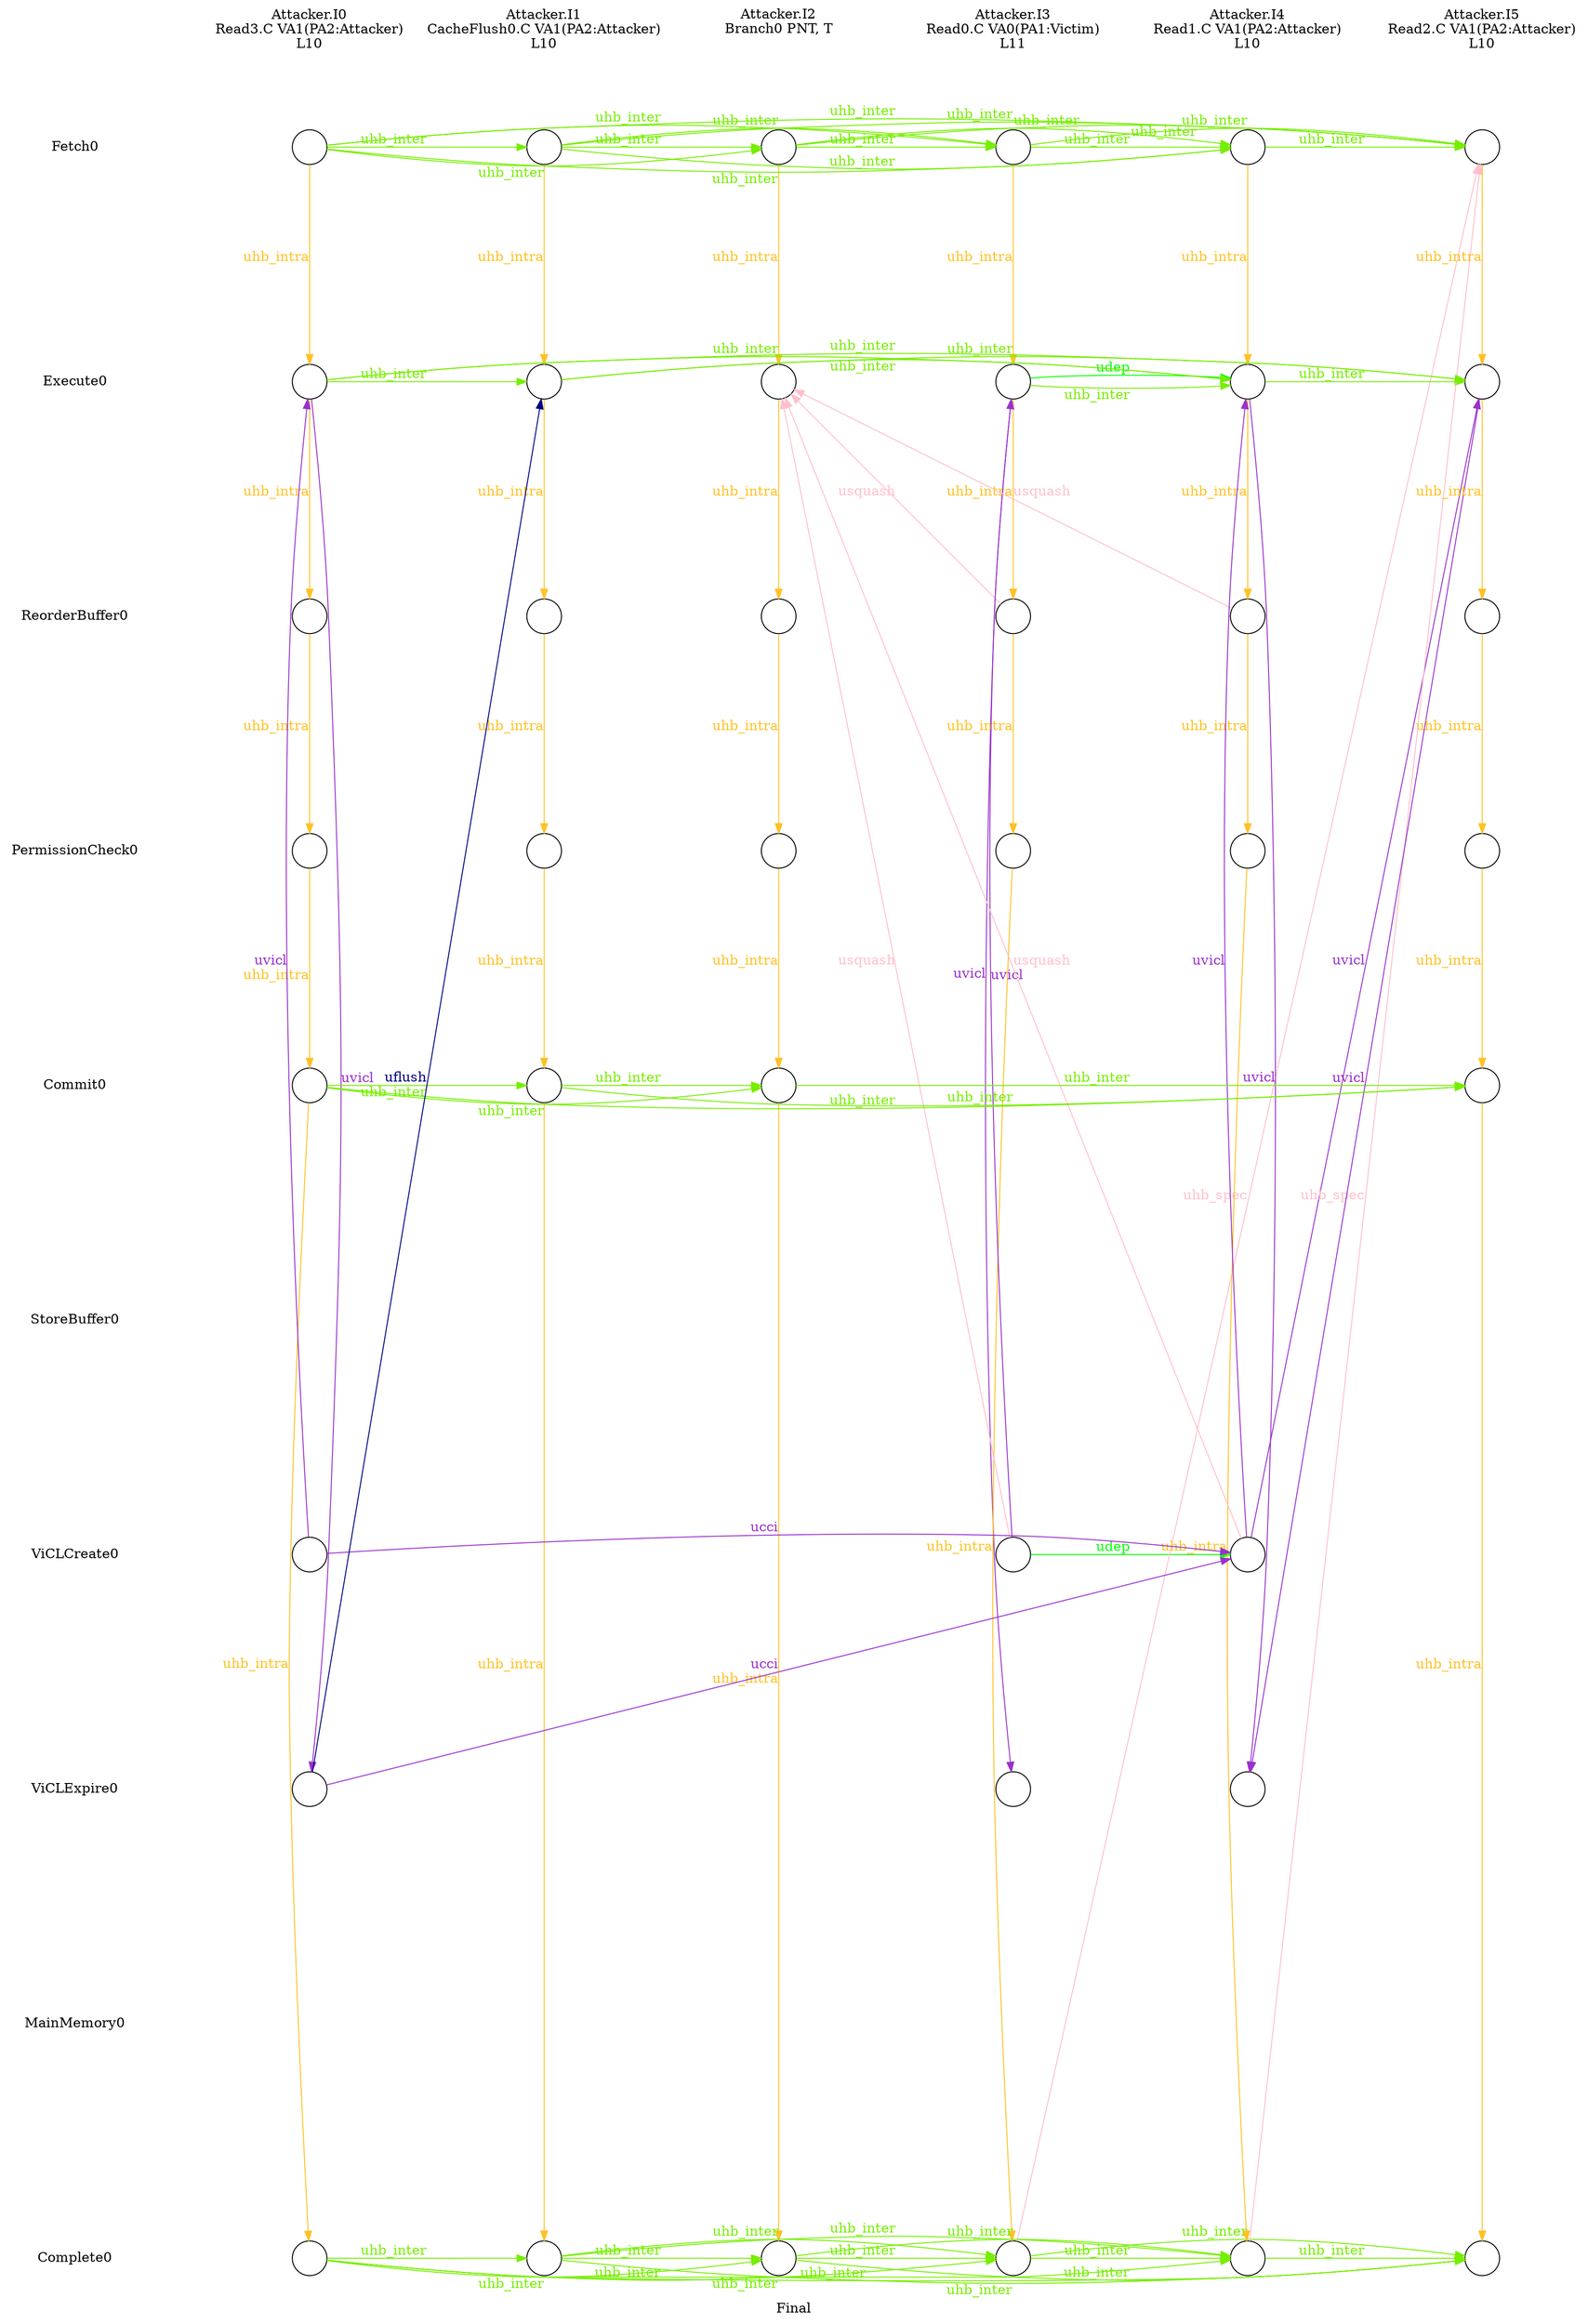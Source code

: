 digraph G {
	layout=neato;
	overlap=scale;
	splines=true;
	label="Final";
	n0_0_label [label="Attacker.I0\nRead3.C VA1(PA2:Attacker)\nL10\n";pos="1,0.5!";shape=none];
	n1_0_label [label="Attacker.I1\nCacheFlush0.C VA1(PA2:Attacker)\nL10\n";pos="2,0.5!";shape=none];
	n2_0_label [label="Attacker.I2\nBranch0 PNT, T\n\n";pos="3,0.5!";shape=none];
	n3_0_label [label="Attacker.I3\nRead0.C VA0(PA1:Victim)\nL11\n";pos="4,0.5!";shape=none];
	n4_0_label [label="Attacker.I4\nRead1.C VA1(PA2:Attacker)\nL10\n";pos="5,0.5!";shape=none];
	n5_0_label [label="Attacker.I5\nRead2.C VA1(PA2:Attacker)\nL10\n";pos="6,0.5!";shape=none];
	l0_6_label [label="ViCLCreate0";pos="0,-6!";shape=none];
	l0_3_label [label="PermissionCheck0";pos="0,-3!";shape=none];
	l0_4_label [label="Commit0";pos="0,-4!";shape=none];
	l0_5_label [label="StoreBuffer0";pos="0,-5!";shape=none];
	l0_8_label [label="MainMemory0";pos="0,-8!";shape=none];
	l0_2_label [label="ReorderBuffer0";pos="0,-2!";shape=none];
	l0_9_label [label="Complete0";pos="0,-9!";shape=none];
	l0_1_label [label="Execute0";pos="0,-1!";shape=none];
	l0_7_label [label="ViCLExpire0";pos="0,-7!";shape=none];
	l0_0_label [label="Fetch0";pos="0,-0!";shape=none];
	n3_0_0_0_Read0_at_0_0 [shape=circle;label="";pos="4,-0!";];
	n3_0_0_0_Read0_at_0_1 [shape=circle;label="";pos="4,-1!";];
	n3_0_0_0_Read0_at_0_2 [shape=circle;label="";pos="4,-2!";];
	n3_0_0_0_Read0_at_0_3 [shape=circle;label="";pos="4,-3!";];
	n3_0_0_0_Read0_at_0_6 [shape=circle;label="";pos="4,-6!";];
	n3_0_0_0_Read0_at_0_7 [shape=circle;label="";pos="4,-7!";];
	n3_0_0_0_Read0_at_0_9 [shape=circle;label="";pos="4,-9!";];
	n4_0_0_0_Read1_at_0_0 [shape=circle;label="";pos="5,-0!";];
	n4_0_0_0_Read1_at_0_1 [shape=circle;label="";pos="5,-1!";];
	n4_0_0_0_Read1_at_0_2 [shape=circle;label="";pos="5,-2!";];
	n4_0_0_0_Read1_at_0_3 [shape=circle;label="";pos="5,-3!";];
	n4_0_0_0_Read1_at_0_6 [shape=circle;label="";pos="5,-6!";];
	n4_0_0_0_Read1_at_0_7 [shape=circle;label="";pos="5,-7!";];
	n4_0_0_0_Read1_at_0_9 [shape=circle;label="";pos="5,-9!";];
	n2_0_0_0_Branch0_at_0_0 [shape=circle;label="";pos="3,-0!";];
	n2_0_0_0_Branch0_at_0_1 [shape=circle;label="";pos="3,-1!";];
	n2_0_0_0_Branch0_at_0_2 [shape=circle;label="";pos="3,-2!";];
	n2_0_0_0_Branch0_at_0_3 [shape=circle;label="";pos="3,-3!";];
	n2_0_0_0_Branch0_at_0_4 [shape=circle;label="";pos="3,-4!";];
	n2_0_0_0_Branch0_at_0_9 [shape=circle;label="";pos="3,-9!";];
	n1_0_0_0_CacheFlush0_at_0_0 [shape=circle;label="";pos="2,-0!";];
	n1_0_0_0_CacheFlush0_at_0_1 [shape=circle;label="";pos="2,-1!";];
	n1_0_0_0_CacheFlush0_at_0_2 [shape=circle;label="";pos="2,-2!";];
	n1_0_0_0_CacheFlush0_at_0_3 [shape=circle;label="";pos="2,-3!";];
	n1_0_0_0_CacheFlush0_at_0_4 [shape=circle;label="";pos="2,-4!";];
	n1_0_0_0_CacheFlush0_at_0_9 [shape=circle;label="";pos="2,-9!";];
	n5_0_0_0_Read2_at_0_0 [shape=circle;label="";pos="6,-0!";];
	n5_0_0_0_Read2_at_0_1 [shape=circle;label="";pos="6,-1!";];
	n5_0_0_0_Read2_at_0_2 [shape=circle;label="";pos="6,-2!";];
	n5_0_0_0_Read2_at_0_3 [shape=circle;label="";pos="6,-3!";];
	n5_0_0_0_Read2_at_0_4 [shape=circle;label="";pos="6,-4!";];
	n5_0_0_0_Read2_at_0_9 [shape=circle;label="";pos="6,-9!";];
	n0_0_0_0_Read3_at_0_0 [shape=circle;label="";pos="1,-0!";];
	n0_0_0_0_Read3_at_0_1 [shape=circle;label="";pos="1,-1!";];
	n0_0_0_0_Read3_at_0_2 [shape=circle;label="";pos="1,-2!";];
	n0_0_0_0_Read3_at_0_3 [shape=circle;label="";pos="1,-3!";];
	n0_0_0_0_Read3_at_0_4 [shape=circle;label="";pos="1,-4!";];
	n0_0_0_0_Read3_at_0_6 [shape=circle;label="";pos="1,-6!";];
	n0_0_0_0_Read3_at_0_7 [shape=circle;label="";pos="1,-7!";];
	n0_0_0_0_Read3_at_0_9 [shape=circle;label="";pos="1,-9!";];
	n3_0_0_0_Read0_at_0_2 -> n2_0_0_0_Branch0_at_0_1[label="usquash";constraint=false;color="pink";fontcolor="pink";];
	n3_0_0_0_Read0_at_0_6 -> n2_0_0_0_Branch0_at_0_1[label="usquash";constraint=false;color="pink";fontcolor="pink";];
	n4_0_0_0_Read1_at_0_2 -> n2_0_0_0_Branch0_at_0_1[label="usquash";constraint=false;color="pink";fontcolor="pink";];
	n4_0_0_0_Read1_at_0_6 -> n2_0_0_0_Branch0_at_0_1[label="usquash";constraint=false;color="pink";fontcolor="pink";];
	n3_0_0_0_Read0_at_0_1 -> n4_0_0_0_Read1_at_0_1[label="udep";constraint=false;color="green";fontcolor="green";];
	n3_0_0_0_Read0_at_0_6 -> n4_0_0_0_Read1_at_0_6[label="udep";constraint=false;color="green";fontcolor="green";];
	n3_0_0_0_Read0_at_0_9 -> n5_0_0_0_Read2_at_0_0[label="uhb_spec";constraint=false;color="pink";fontcolor="pink";];
	n4_0_0_0_Read1_at_0_9 -> n5_0_0_0_Read2_at_0_0[label="uhb_spec";constraint=false;color="pink";fontcolor="pink";];
	n3_0_0_0_Read0_at_0_0 -> n3_0_0_0_Read0_at_0_1[label="uhb_intra";constraint=false;color="goldenrod1";fontcolor="goldenrod1";];
	n3_0_0_0_Read0_at_0_1 -> n3_0_0_0_Read0_at_0_2[label="uhb_intra";constraint=false;color="goldenrod1";fontcolor="goldenrod1";];
	n3_0_0_0_Read0_at_0_2 -> n3_0_0_0_Read0_at_0_3[label="uhb_intra";constraint=false;color="goldenrod1";fontcolor="goldenrod1";];
	n3_0_0_0_Read0_at_0_3 -> n3_0_0_0_Read0_at_0_9[label="uhb_intra";constraint=false;color="goldenrod1";fontcolor="goldenrod1";];
	n4_0_0_0_Read1_at_0_0 -> n4_0_0_0_Read1_at_0_1[label="uhb_intra";constraint=false;color="goldenrod1";fontcolor="goldenrod1";];
	n4_0_0_0_Read1_at_0_1 -> n4_0_0_0_Read1_at_0_2[label="uhb_intra";constraint=false;color="goldenrod1";fontcolor="goldenrod1";];
	n4_0_0_0_Read1_at_0_2 -> n4_0_0_0_Read1_at_0_3[label="uhb_intra";constraint=false;color="goldenrod1";fontcolor="goldenrod1";];
	n4_0_0_0_Read1_at_0_3 -> n4_0_0_0_Read1_at_0_9[label="uhb_intra";constraint=false;color="goldenrod1";fontcolor="goldenrod1";];
	n2_0_0_0_Branch0_at_0_0 -> n2_0_0_0_Branch0_at_0_1[label="uhb_intra";constraint=false;color="goldenrod1";fontcolor="goldenrod1";];
	n2_0_0_0_Branch0_at_0_1 -> n2_0_0_0_Branch0_at_0_2[label="uhb_intra";constraint=false;color="goldenrod1";fontcolor="goldenrod1";];
	n2_0_0_0_Branch0_at_0_2 -> n2_0_0_0_Branch0_at_0_3[label="uhb_intra";constraint=false;color="goldenrod1";fontcolor="goldenrod1";];
	n2_0_0_0_Branch0_at_0_3 -> n2_0_0_0_Branch0_at_0_4[label="uhb_intra";constraint=false;color="goldenrod1";fontcolor="goldenrod1";];
	n2_0_0_0_Branch0_at_0_4 -> n2_0_0_0_Branch0_at_0_9[label="uhb_intra";constraint=false;color="goldenrod1";fontcolor="goldenrod1";];
	n1_0_0_0_CacheFlush0_at_0_0 -> n1_0_0_0_CacheFlush0_at_0_1[label="uhb_intra";constraint=false;color="goldenrod1";fontcolor="goldenrod1";];
	n1_0_0_0_CacheFlush0_at_0_1 -> n1_0_0_0_CacheFlush0_at_0_2[label="uhb_intra";constraint=false;color="goldenrod1";fontcolor="goldenrod1";];
	n1_0_0_0_CacheFlush0_at_0_2 -> n1_0_0_0_CacheFlush0_at_0_3[label="uhb_intra";constraint=false;color="goldenrod1";fontcolor="goldenrod1";];
	n1_0_0_0_CacheFlush0_at_0_3 -> n1_0_0_0_CacheFlush0_at_0_4[label="uhb_intra";constraint=false;color="goldenrod1";fontcolor="goldenrod1";];
	n1_0_0_0_CacheFlush0_at_0_4 -> n1_0_0_0_CacheFlush0_at_0_9[label="uhb_intra";constraint=false;color="goldenrod1";fontcolor="goldenrod1";];
	n5_0_0_0_Read2_at_0_0 -> n5_0_0_0_Read2_at_0_1[label="uhb_intra";constraint=false;color="goldenrod1";fontcolor="goldenrod1";];
	n5_0_0_0_Read2_at_0_1 -> n5_0_0_0_Read2_at_0_2[label="uhb_intra";constraint=false;color="goldenrod1";fontcolor="goldenrod1";];
	n5_0_0_0_Read2_at_0_2 -> n5_0_0_0_Read2_at_0_3[label="uhb_intra";constraint=false;color="goldenrod1";fontcolor="goldenrod1";];
	n5_0_0_0_Read2_at_0_3 -> n5_0_0_0_Read2_at_0_4[label="uhb_intra";constraint=false;color="goldenrod1";fontcolor="goldenrod1";];
	n5_0_0_0_Read2_at_0_4 -> n5_0_0_0_Read2_at_0_9[label="uhb_intra";constraint=false;color="goldenrod1";fontcolor="goldenrod1";];
	n0_0_0_0_Read3_at_0_0 -> n0_0_0_0_Read3_at_0_1[label="uhb_intra";constraint=false;color="goldenrod1";fontcolor="goldenrod1";];
	n0_0_0_0_Read3_at_0_1 -> n0_0_0_0_Read3_at_0_2[label="uhb_intra";constraint=false;color="goldenrod1";fontcolor="goldenrod1";];
	n0_0_0_0_Read3_at_0_2 -> n0_0_0_0_Read3_at_0_3[label="uhb_intra";constraint=false;color="goldenrod1";fontcolor="goldenrod1";];
	n0_0_0_0_Read3_at_0_3 -> n0_0_0_0_Read3_at_0_4[label="uhb_intra";constraint=false;color="goldenrod1";fontcolor="goldenrod1";];
	n0_0_0_0_Read3_at_0_4 -> n0_0_0_0_Read3_at_0_9[label="uhb_intra";constraint=false;color="goldenrod1";fontcolor="goldenrod1";];
	n0_0_0_0_Read3_at_0_6 -> n4_0_0_0_Read1_at_0_6[label="ucci";constraint=false;color="darkorchid";fontcolor="darkorchid";];
	n0_0_0_0_Read3_at_0_7 -> n4_0_0_0_Read1_at_0_6[label="ucci";constraint=false;color="darkorchid";fontcolor="darkorchid";];
	n3_0_0_0_Read0_at_0_0 -> n4_0_0_0_Read1_at_0_0[label="uhb_inter";constraint=false;color="chartreuse2";fontcolor="chartreuse2";];
	n3_0_0_0_Read0_at_0_0 -> n5_0_0_0_Read2_at_0_0[label="uhb_inter";constraint=false;color="chartreuse2";fontcolor="chartreuse2";];
	n3_0_0_0_Read0_at_0_1 -> n4_0_0_0_Read1_at_0_1[label="uhb_inter";constraint=false;color="chartreuse2";fontcolor="chartreuse2";];
	n3_0_0_0_Read0_at_0_9 -> n4_0_0_0_Read1_at_0_9[label="uhb_inter";constraint=false;color="chartreuse2";fontcolor="chartreuse2";];
	n3_0_0_0_Read0_at_0_9 -> n5_0_0_0_Read2_at_0_9[label="uhb_inter";constraint=false;color="chartreuse2";fontcolor="chartreuse2";];
	n4_0_0_0_Read1_at_0_0 -> n5_0_0_0_Read2_at_0_0[label="uhb_inter";constraint=false;color="chartreuse2";fontcolor="chartreuse2";];
	n4_0_0_0_Read1_at_0_1 -> n5_0_0_0_Read2_at_0_1[label="uhb_inter";constraint=false;color="chartreuse2";fontcolor="chartreuse2";];
	n4_0_0_0_Read1_at_0_9 -> n5_0_0_0_Read2_at_0_9[label="uhb_inter";constraint=false;color="chartreuse2";fontcolor="chartreuse2";];
	n2_0_0_0_Branch0_at_0_0 -> n3_0_0_0_Read0_at_0_0[label="uhb_inter";constraint=false;color="chartreuse2";fontcolor="chartreuse2";];
	n2_0_0_0_Branch0_at_0_0 -> n4_0_0_0_Read1_at_0_0[label="uhb_inter";constraint=false;color="chartreuse2";fontcolor="chartreuse2";];
	n2_0_0_0_Branch0_at_0_0 -> n5_0_0_0_Read2_at_0_0[label="uhb_inter";constraint=false;color="chartreuse2";fontcolor="chartreuse2";];
	n2_0_0_0_Branch0_at_0_4 -> n5_0_0_0_Read2_at_0_4[label="uhb_inter";constraint=false;color="chartreuse2";fontcolor="chartreuse2";];
	n2_0_0_0_Branch0_at_0_9 -> n3_0_0_0_Read0_at_0_9[label="uhb_inter";constraint=false;color="chartreuse2";fontcolor="chartreuse2";];
	n2_0_0_0_Branch0_at_0_9 -> n4_0_0_0_Read1_at_0_9[label="uhb_inter";constraint=false;color="chartreuse2";fontcolor="chartreuse2";];
	n2_0_0_0_Branch0_at_0_9 -> n5_0_0_0_Read2_at_0_9[label="uhb_inter";constraint=false;color="chartreuse2";fontcolor="chartreuse2";];
	n1_0_0_0_CacheFlush0_at_0_0 -> n3_0_0_0_Read0_at_0_0[label="uhb_inter";constraint=false;color="chartreuse2";fontcolor="chartreuse2";];
	n1_0_0_0_CacheFlush0_at_0_0 -> n4_0_0_0_Read1_at_0_0[label="uhb_inter";constraint=false;color="chartreuse2";fontcolor="chartreuse2";];
	n1_0_0_0_CacheFlush0_at_0_0 -> n2_0_0_0_Branch0_at_0_0[label="uhb_inter";constraint=false;color="chartreuse2";fontcolor="chartreuse2";];
	n1_0_0_0_CacheFlush0_at_0_0 -> n5_0_0_0_Read2_at_0_0[label="uhb_inter";constraint=false;color="chartreuse2";fontcolor="chartreuse2";];
	n1_0_0_0_CacheFlush0_at_0_1 -> n4_0_0_0_Read1_at_0_1[label="uhb_inter";constraint=false;color="chartreuse2";fontcolor="chartreuse2";];
	n1_0_0_0_CacheFlush0_at_0_1 -> n5_0_0_0_Read2_at_0_1[label="uhb_inter";constraint=false;color="chartreuse2";fontcolor="chartreuse2";];
	n1_0_0_0_CacheFlush0_at_0_4 -> n2_0_0_0_Branch0_at_0_4[label="uhb_inter";constraint=false;color="chartreuse2";fontcolor="chartreuse2";];
	n1_0_0_0_CacheFlush0_at_0_4 -> n5_0_0_0_Read2_at_0_4[label="uhb_inter";constraint=false;color="chartreuse2";fontcolor="chartreuse2";];
	n1_0_0_0_CacheFlush0_at_0_9 -> n3_0_0_0_Read0_at_0_9[label="uhb_inter";constraint=false;color="chartreuse2";fontcolor="chartreuse2";];
	n1_0_0_0_CacheFlush0_at_0_9 -> n4_0_0_0_Read1_at_0_9[label="uhb_inter";constraint=false;color="chartreuse2";fontcolor="chartreuse2";];
	n1_0_0_0_CacheFlush0_at_0_9 -> n2_0_0_0_Branch0_at_0_9[label="uhb_inter";constraint=false;color="chartreuse2";fontcolor="chartreuse2";];
	n1_0_0_0_CacheFlush0_at_0_9 -> n5_0_0_0_Read2_at_0_9[label="uhb_inter";constraint=false;color="chartreuse2";fontcolor="chartreuse2";];
	n0_0_0_0_Read3_at_0_0 -> n3_0_0_0_Read0_at_0_0[label="uhb_inter";constraint=false;color="chartreuse2";fontcolor="chartreuse2";];
	n0_0_0_0_Read3_at_0_0 -> n4_0_0_0_Read1_at_0_0[label="uhb_inter";constraint=false;color="chartreuse2";fontcolor="chartreuse2";];
	n0_0_0_0_Read3_at_0_0 -> n2_0_0_0_Branch0_at_0_0[label="uhb_inter";constraint=false;color="chartreuse2";fontcolor="chartreuse2";];
	n0_0_0_0_Read3_at_0_0 -> n1_0_0_0_CacheFlush0_at_0_0[label="uhb_inter";constraint=false;color="chartreuse2";fontcolor="chartreuse2";];
	n0_0_0_0_Read3_at_0_0 -> n5_0_0_0_Read2_at_0_0[label="uhb_inter";constraint=false;color="chartreuse2";fontcolor="chartreuse2";];
	n0_0_0_0_Read3_at_0_1 -> n4_0_0_0_Read1_at_0_1[label="uhb_inter";constraint=false;color="chartreuse2";fontcolor="chartreuse2";];
	n0_0_0_0_Read3_at_0_1 -> n1_0_0_0_CacheFlush0_at_0_1[label="uhb_inter";constraint=false;color="chartreuse2";fontcolor="chartreuse2";];
	n0_0_0_0_Read3_at_0_1 -> n5_0_0_0_Read2_at_0_1[label="uhb_inter";constraint=false;color="chartreuse2";fontcolor="chartreuse2";];
	n0_0_0_0_Read3_at_0_4 -> n2_0_0_0_Branch0_at_0_4[label="uhb_inter";constraint=false;color="chartreuse2";fontcolor="chartreuse2";];
	n0_0_0_0_Read3_at_0_4 -> n1_0_0_0_CacheFlush0_at_0_4[label="uhb_inter";constraint=false;color="chartreuse2";fontcolor="chartreuse2";];
	n0_0_0_0_Read3_at_0_4 -> n5_0_0_0_Read2_at_0_4[label="uhb_inter";constraint=false;color="chartreuse2";fontcolor="chartreuse2";];
	n0_0_0_0_Read3_at_0_9 -> n3_0_0_0_Read0_at_0_9[label="uhb_inter";constraint=false;color="chartreuse2";fontcolor="chartreuse2";];
	n0_0_0_0_Read3_at_0_9 -> n4_0_0_0_Read1_at_0_9[label="uhb_inter";constraint=false;color="chartreuse2";fontcolor="chartreuse2";];
	n0_0_0_0_Read3_at_0_9 -> n2_0_0_0_Branch0_at_0_9[label="uhb_inter";constraint=false;color="chartreuse2";fontcolor="chartreuse2";];
	n0_0_0_0_Read3_at_0_9 -> n1_0_0_0_CacheFlush0_at_0_9[label="uhb_inter";constraint=false;color="chartreuse2";fontcolor="chartreuse2";];
	n0_0_0_0_Read3_at_0_9 -> n5_0_0_0_Read2_at_0_9[label="uhb_inter";constraint=false;color="chartreuse2";fontcolor="chartreuse2";];
	n3_0_0_0_Read0_at_0_1 -> n3_0_0_0_Read0_at_0_7[label="uvicl";constraint=false;color="darkorchid";fontcolor="darkorchid";];
	n3_0_0_0_Read0_at_0_6 -> n3_0_0_0_Read0_at_0_1[label="uvicl";constraint=false;color="darkorchid";fontcolor="darkorchid";];
	n4_0_0_0_Read1_at_0_1 -> n4_0_0_0_Read1_at_0_7[label="uvicl";constraint=false;color="darkorchid";fontcolor="darkorchid";];
	n4_0_0_0_Read1_at_0_6 -> n4_0_0_0_Read1_at_0_1[label="uvicl";constraint=false;color="darkorchid";fontcolor="darkorchid";];
	n4_0_0_0_Read1_at_0_6 -> n5_0_0_0_Read2_at_0_1[label="uvicl";constraint=false;color="darkorchid";fontcolor="darkorchid";];
	n5_0_0_0_Read2_at_0_1 -> n4_0_0_0_Read1_at_0_7[label="uvicl";constraint=false;color="darkorchid";fontcolor="darkorchid";];
	n0_0_0_0_Read3_at_0_1 -> n0_0_0_0_Read3_at_0_7[label="uvicl";constraint=false;color="darkorchid";fontcolor="darkorchid";];
	n0_0_0_0_Read3_at_0_6 -> n0_0_0_0_Read3_at_0_1[label="uvicl";constraint=false;color="darkorchid";fontcolor="darkorchid";];
	n0_0_0_0_Read3_at_0_7 -> n1_0_0_0_CacheFlush0_at_0_1[label="uflush";constraint=false;color="navy";fontcolor="navy";];
}
